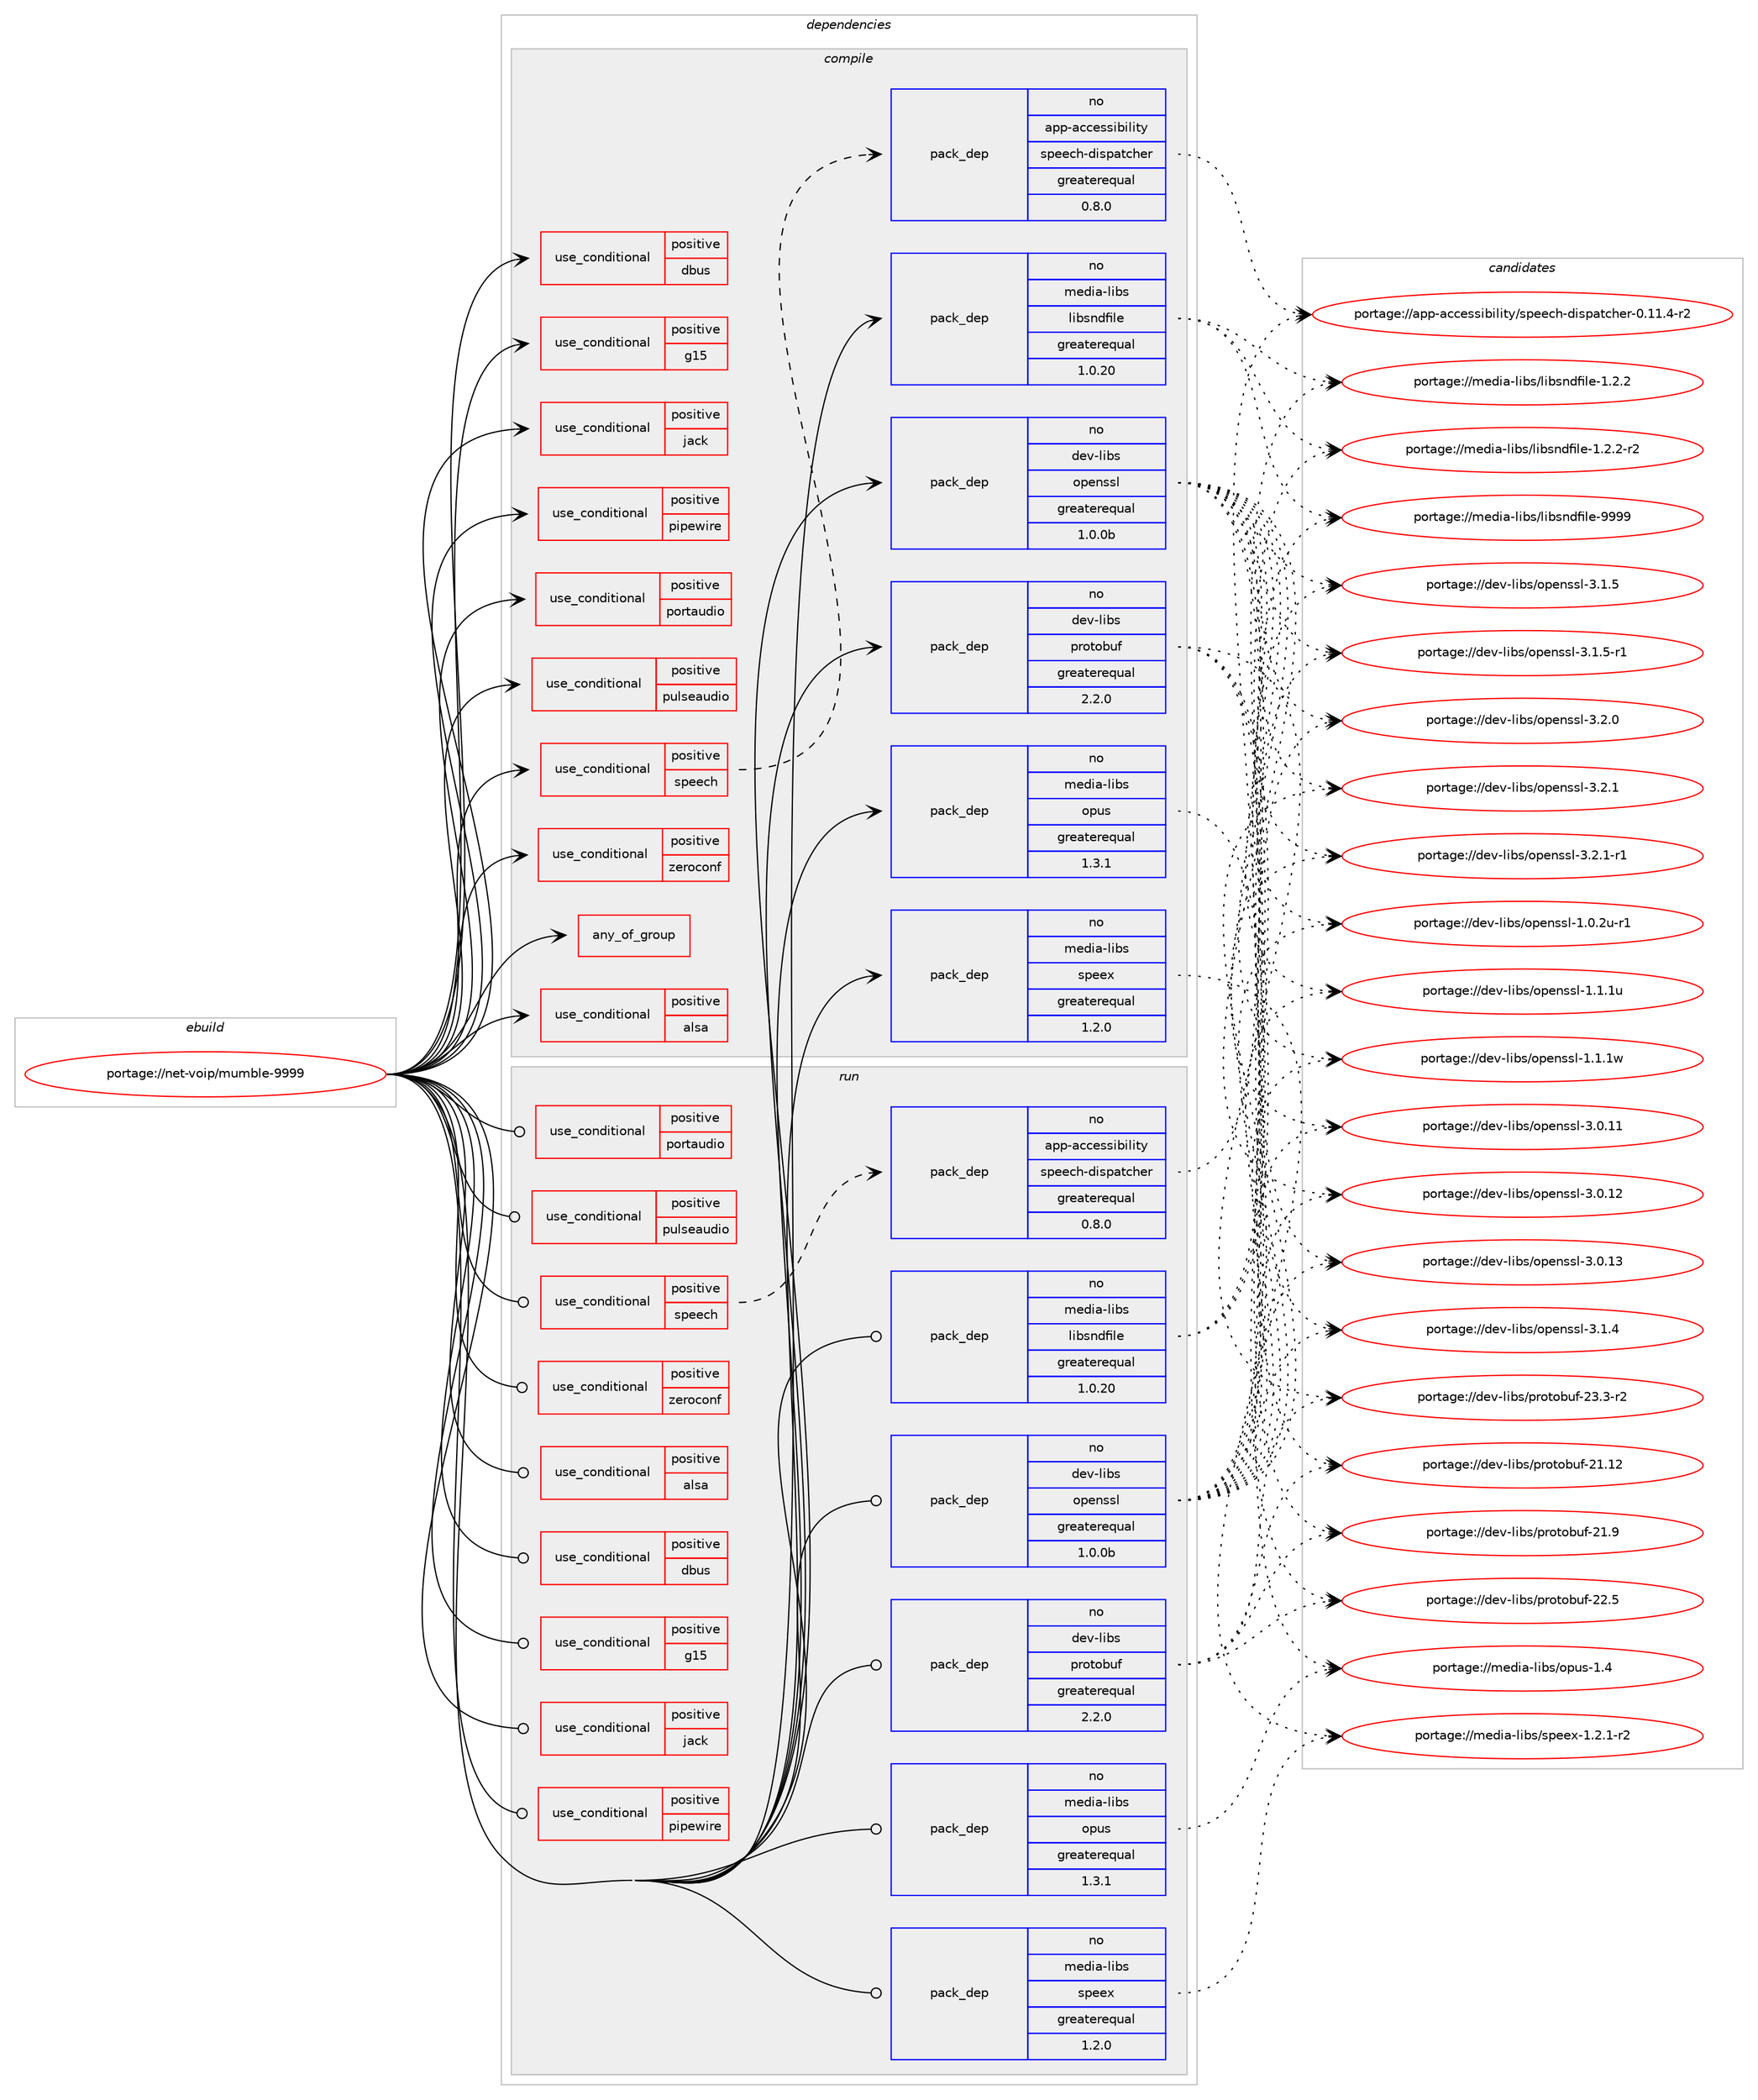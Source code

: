 digraph prolog {

# *************
# Graph options
# *************

newrank=true;
concentrate=true;
compound=true;
graph [rankdir=LR,fontname=Helvetica,fontsize=10,ranksep=1.5];#, ranksep=2.5, nodesep=0.2];
edge  [arrowhead=vee];
node  [fontname=Helvetica,fontsize=10];

# **********
# The ebuild
# **********

subgraph cluster_leftcol {
color=gray;
rank=same;
label=<<i>ebuild</i>>;
id [label="portage://net-voip/mumble-9999", color=red, width=4, href="../net-voip/mumble-9999.svg"];
}

# ****************
# The dependencies
# ****************

subgraph cluster_midcol {
color=gray;
label=<<i>dependencies</i>>;
subgraph cluster_compile {
fillcolor="#eeeeee";
style=filled;
label=<<i>compile</i>>;
subgraph any113 {
dependency11327 [label=<<TABLE BORDER="0" CELLBORDER="1" CELLSPACING="0" CELLPADDING="4"><TR><TD CELLPADDING="10">any_of_group</TD></TR></TABLE>>, shape=none, color=red];# *** BEGIN UNKNOWN DEPENDENCY TYPE (TODO) ***
# dependency11327 -> package_dependency(portage://net-voip/mumble-9999,install,no,dev-lang,python,none,[,,],[slot(3.11)],[])
# *** END UNKNOWN DEPENDENCY TYPE (TODO) ***

# *** BEGIN UNKNOWN DEPENDENCY TYPE (TODO) ***
# dependency11327 -> package_dependency(portage://net-voip/mumble-9999,install,no,dev-lang,python,none,[,,],[slot(3.10)],[])
# *** END UNKNOWN DEPENDENCY TYPE (TODO) ***

}
id:e -> dependency11327:w [weight=20,style="solid",arrowhead="vee"];
subgraph cond7668 {
dependency11328 [label=<<TABLE BORDER="0" CELLBORDER="1" CELLSPACING="0" CELLPADDING="4"><TR><TD ROWSPAN="3" CELLPADDING="10">use_conditional</TD></TR><TR><TD>positive</TD></TR><TR><TD>alsa</TD></TR></TABLE>>, shape=none, color=red];
# *** BEGIN UNKNOWN DEPENDENCY TYPE (TODO) ***
# dependency11328 -> package_dependency(portage://net-voip/mumble-9999,install,no,media-libs,alsa-lib,none,[,,],[],[])
# *** END UNKNOWN DEPENDENCY TYPE (TODO) ***

}
id:e -> dependency11328:w [weight=20,style="solid",arrowhead="vee"];
subgraph cond7669 {
dependency11329 [label=<<TABLE BORDER="0" CELLBORDER="1" CELLSPACING="0" CELLPADDING="4"><TR><TD ROWSPAN="3" CELLPADDING="10">use_conditional</TD></TR><TR><TD>positive</TD></TR><TR><TD>dbus</TD></TR></TABLE>>, shape=none, color=red];
# *** BEGIN UNKNOWN DEPENDENCY TYPE (TODO) ***
# dependency11329 -> package_dependency(portage://net-voip/mumble-9999,install,no,dev-qt,qtdbus,none,[,,],[slot(5)],[])
# *** END UNKNOWN DEPENDENCY TYPE (TODO) ***

}
id:e -> dependency11329:w [weight=20,style="solid",arrowhead="vee"];
subgraph cond7670 {
dependency11330 [label=<<TABLE BORDER="0" CELLBORDER="1" CELLSPACING="0" CELLPADDING="4"><TR><TD ROWSPAN="3" CELLPADDING="10">use_conditional</TD></TR><TR><TD>positive</TD></TR><TR><TD>g15</TD></TR></TABLE>>, shape=none, color=red];
# *** BEGIN UNKNOWN DEPENDENCY TYPE (TODO) ***
# dependency11330 -> package_dependency(portage://net-voip/mumble-9999,install,no,app-misc,g15daemon,none,[,,],any_same_slot,[])
# *** END UNKNOWN DEPENDENCY TYPE (TODO) ***

}
id:e -> dependency11330:w [weight=20,style="solid",arrowhead="vee"];
subgraph cond7671 {
dependency11331 [label=<<TABLE BORDER="0" CELLBORDER="1" CELLSPACING="0" CELLPADDING="4"><TR><TD ROWSPAN="3" CELLPADDING="10">use_conditional</TD></TR><TR><TD>positive</TD></TR><TR><TD>jack</TD></TR></TABLE>>, shape=none, color=red];
# *** BEGIN UNKNOWN DEPENDENCY TYPE (TODO) ***
# dependency11331 -> package_dependency(portage://net-voip/mumble-9999,install,no,virtual,jack,none,[,,],[],[])
# *** END UNKNOWN DEPENDENCY TYPE (TODO) ***

}
id:e -> dependency11331:w [weight=20,style="solid",arrowhead="vee"];
subgraph cond7672 {
dependency11332 [label=<<TABLE BORDER="0" CELLBORDER="1" CELLSPACING="0" CELLPADDING="4"><TR><TD ROWSPAN="3" CELLPADDING="10">use_conditional</TD></TR><TR><TD>positive</TD></TR><TR><TD>pipewire</TD></TR></TABLE>>, shape=none, color=red];
# *** BEGIN UNKNOWN DEPENDENCY TYPE (TODO) ***
# dependency11332 -> package_dependency(portage://net-voip/mumble-9999,install,no,media-video,pipewire,none,[,,],[],[])
# *** END UNKNOWN DEPENDENCY TYPE (TODO) ***

}
id:e -> dependency11332:w [weight=20,style="solid",arrowhead="vee"];
subgraph cond7673 {
dependency11333 [label=<<TABLE BORDER="0" CELLBORDER="1" CELLSPACING="0" CELLPADDING="4"><TR><TD ROWSPAN="3" CELLPADDING="10">use_conditional</TD></TR><TR><TD>positive</TD></TR><TR><TD>portaudio</TD></TR></TABLE>>, shape=none, color=red];
# *** BEGIN UNKNOWN DEPENDENCY TYPE (TODO) ***
# dependency11333 -> package_dependency(portage://net-voip/mumble-9999,install,no,media-libs,portaudio,none,[,,],[],[])
# *** END UNKNOWN DEPENDENCY TYPE (TODO) ***

}
id:e -> dependency11333:w [weight=20,style="solid",arrowhead="vee"];
subgraph cond7674 {
dependency11334 [label=<<TABLE BORDER="0" CELLBORDER="1" CELLSPACING="0" CELLPADDING="4"><TR><TD ROWSPAN="3" CELLPADDING="10">use_conditional</TD></TR><TR><TD>positive</TD></TR><TR><TD>pulseaudio</TD></TR></TABLE>>, shape=none, color=red];
# *** BEGIN UNKNOWN DEPENDENCY TYPE (TODO) ***
# dependency11334 -> package_dependency(portage://net-voip/mumble-9999,install,no,media-libs,libpulse,none,[,,],[],[])
# *** END UNKNOWN DEPENDENCY TYPE (TODO) ***

}
id:e -> dependency11334:w [weight=20,style="solid",arrowhead="vee"];
subgraph cond7675 {
dependency11335 [label=<<TABLE BORDER="0" CELLBORDER="1" CELLSPACING="0" CELLPADDING="4"><TR><TD ROWSPAN="3" CELLPADDING="10">use_conditional</TD></TR><TR><TD>positive</TD></TR><TR><TD>speech</TD></TR></TABLE>>, shape=none, color=red];
subgraph pack3547 {
dependency11336 [label=<<TABLE BORDER="0" CELLBORDER="1" CELLSPACING="0" CELLPADDING="4" WIDTH="220"><TR><TD ROWSPAN="6" CELLPADDING="30">pack_dep</TD></TR><TR><TD WIDTH="110">no</TD></TR><TR><TD>app-accessibility</TD></TR><TR><TD>speech-dispatcher</TD></TR><TR><TD>greaterequal</TD></TR><TR><TD>0.8.0</TD></TR></TABLE>>, shape=none, color=blue];
}
dependency11335:e -> dependency11336:w [weight=20,style="dashed",arrowhead="vee"];
}
id:e -> dependency11335:w [weight=20,style="solid",arrowhead="vee"];
subgraph cond7676 {
dependency11337 [label=<<TABLE BORDER="0" CELLBORDER="1" CELLSPACING="0" CELLPADDING="4"><TR><TD ROWSPAN="3" CELLPADDING="10">use_conditional</TD></TR><TR><TD>positive</TD></TR><TR><TD>zeroconf</TD></TR></TABLE>>, shape=none, color=red];
# *** BEGIN UNKNOWN DEPENDENCY TYPE (TODO) ***
# dependency11337 -> package_dependency(portage://net-voip/mumble-9999,install,no,net-dns,avahi,none,[,,],[],[use(enable(mdnsresponder-compat),none)])
# *** END UNKNOWN DEPENDENCY TYPE (TODO) ***

}
id:e -> dependency11337:w [weight=20,style="solid",arrowhead="vee"];
# *** BEGIN UNKNOWN DEPENDENCY TYPE (TODO) ***
# id -> package_dependency(portage://net-voip/mumble-9999,install,no,dev-cpp,nlohmann_json,none,[,,],[],[])
# *** END UNKNOWN DEPENDENCY TYPE (TODO) ***

# *** BEGIN UNKNOWN DEPENDENCY TYPE (TODO) ***
# id -> package_dependency(portage://net-voip/mumble-9999,install,no,dev-libs,boost,none,[,,],[],[])
# *** END UNKNOWN DEPENDENCY TYPE (TODO) ***

subgraph pack3548 {
dependency11338 [label=<<TABLE BORDER="0" CELLBORDER="1" CELLSPACING="0" CELLPADDING="4" WIDTH="220"><TR><TD ROWSPAN="6" CELLPADDING="30">pack_dep</TD></TR><TR><TD WIDTH="110">no</TD></TR><TR><TD>dev-libs</TD></TR><TR><TD>openssl</TD></TR><TR><TD>greaterequal</TD></TR><TR><TD>1.0.0b</TD></TR></TABLE>>, shape=none, color=blue];
}
id:e -> dependency11338:w [weight=20,style="solid",arrowhead="vee"];
# *** BEGIN UNKNOWN DEPENDENCY TYPE (TODO) ***
# id -> package_dependency(portage://net-voip/mumble-9999,install,no,dev-libs,poco,none,[,,],[],[use(enable(util),none),use(enable(xml),none),use(enable(zip),none)])
# *** END UNKNOWN DEPENDENCY TYPE (TODO) ***

subgraph pack3549 {
dependency11339 [label=<<TABLE BORDER="0" CELLBORDER="1" CELLSPACING="0" CELLPADDING="4" WIDTH="220"><TR><TD ROWSPAN="6" CELLPADDING="30">pack_dep</TD></TR><TR><TD WIDTH="110">no</TD></TR><TR><TD>dev-libs</TD></TR><TR><TD>protobuf</TD></TR><TR><TD>greaterequal</TD></TR><TR><TD>2.2.0</TD></TR></TABLE>>, shape=none, color=blue];
}
id:e -> dependency11339:w [weight=20,style="solid",arrowhead="vee"];
# *** BEGIN UNKNOWN DEPENDENCY TYPE (TODO) ***
# id -> package_dependency(portage://net-voip/mumble-9999,install,no,dev-qt,qtconcurrent,none,[,,],[slot(5)],[])
# *** END UNKNOWN DEPENDENCY TYPE (TODO) ***

# *** BEGIN UNKNOWN DEPENDENCY TYPE (TODO) ***
# id -> package_dependency(portage://net-voip/mumble-9999,install,no,dev-qt,qtcore,none,[,,],[slot(5)],[])
# *** END UNKNOWN DEPENDENCY TYPE (TODO) ***

# *** BEGIN UNKNOWN DEPENDENCY TYPE (TODO) ***
# id -> package_dependency(portage://net-voip/mumble-9999,install,no,dev-qt,qtgui,none,[,,],[slot(5)],[])
# *** END UNKNOWN DEPENDENCY TYPE (TODO) ***

# *** BEGIN UNKNOWN DEPENDENCY TYPE (TODO) ***
# id -> package_dependency(portage://net-voip/mumble-9999,install,no,dev-qt,qtnetwork,none,[,,],[slot(5)],[use(enable(ssl),none)])
# *** END UNKNOWN DEPENDENCY TYPE (TODO) ***

# *** BEGIN UNKNOWN DEPENDENCY TYPE (TODO) ***
# id -> package_dependency(portage://net-voip/mumble-9999,install,no,dev-qt,qtsql,none,[,,],[slot(5)],[use(enable(sqlite),none)])
# *** END UNKNOWN DEPENDENCY TYPE (TODO) ***

# *** BEGIN UNKNOWN DEPENDENCY TYPE (TODO) ***
# id -> package_dependency(portage://net-voip/mumble-9999,install,no,dev-qt,qtsvg,none,[,,],[slot(5)],[])
# *** END UNKNOWN DEPENDENCY TYPE (TODO) ***

# *** BEGIN UNKNOWN DEPENDENCY TYPE (TODO) ***
# id -> package_dependency(portage://net-voip/mumble-9999,install,no,dev-qt,qttest,none,[,,],[slot(5)],[])
# *** END UNKNOWN DEPENDENCY TYPE (TODO) ***

# *** BEGIN UNKNOWN DEPENDENCY TYPE (TODO) ***
# id -> package_dependency(portage://net-voip/mumble-9999,install,no,dev-qt,qtwidgets,none,[,,],[slot(5)],[])
# *** END UNKNOWN DEPENDENCY TYPE (TODO) ***

# *** BEGIN UNKNOWN DEPENDENCY TYPE (TODO) ***
# id -> package_dependency(portage://net-voip/mumble-9999,install,no,dev-qt,qtxml,none,[,,],[slot(5)],[])
# *** END UNKNOWN DEPENDENCY TYPE (TODO) ***

# *** BEGIN UNKNOWN DEPENDENCY TYPE (TODO) ***
# id -> package_dependency(portage://net-voip/mumble-9999,install,no,dev-util,desktop-file-utils,none,[,,],[],[])
# *** END UNKNOWN DEPENDENCY TYPE (TODO) ***

subgraph pack3550 {
dependency11340 [label=<<TABLE BORDER="0" CELLBORDER="1" CELLSPACING="0" CELLPADDING="4" WIDTH="220"><TR><TD ROWSPAN="6" CELLPADDING="30">pack_dep</TD></TR><TR><TD WIDTH="110">no</TD></TR><TR><TD>media-libs</TD></TR><TR><TD>libsndfile</TD></TR><TR><TD>greaterequal</TD></TR><TR><TD>1.0.20</TD></TR></TABLE>>, shape=none, color=blue];
}
id:e -> dependency11340:w [weight=20,style="solid",arrowhead="vee"];
subgraph pack3551 {
dependency11341 [label=<<TABLE BORDER="0" CELLBORDER="1" CELLSPACING="0" CELLPADDING="4" WIDTH="220"><TR><TD ROWSPAN="6" CELLPADDING="30">pack_dep</TD></TR><TR><TD WIDTH="110">no</TD></TR><TR><TD>media-libs</TD></TR><TR><TD>opus</TD></TR><TR><TD>greaterequal</TD></TR><TR><TD>1.3.1</TD></TR></TABLE>>, shape=none, color=blue];
}
id:e -> dependency11341:w [weight=20,style="solid",arrowhead="vee"];
subgraph pack3552 {
dependency11342 [label=<<TABLE BORDER="0" CELLBORDER="1" CELLSPACING="0" CELLPADDING="4" WIDTH="220"><TR><TD ROWSPAN="6" CELLPADDING="30">pack_dep</TD></TR><TR><TD WIDTH="110">no</TD></TR><TR><TD>media-libs</TD></TR><TR><TD>speex</TD></TR><TR><TD>greaterequal</TD></TR><TR><TD>1.2.0</TD></TR></TABLE>>, shape=none, color=blue];
}
id:e -> dependency11342:w [weight=20,style="solid",arrowhead="vee"];
# *** BEGIN UNKNOWN DEPENDENCY TYPE (TODO) ***
# id -> package_dependency(portage://net-voip/mumble-9999,install,no,media-libs,speexdsp,none,[,,],[],[])
# *** END UNKNOWN DEPENDENCY TYPE (TODO) ***

# *** BEGIN UNKNOWN DEPENDENCY TYPE (TODO) ***
# id -> package_dependency(portage://net-voip/mumble-9999,install,no,sys-apps,lsb-release,none,[,,],[],[])
# *** END UNKNOWN DEPENDENCY TYPE (TODO) ***

# *** BEGIN UNKNOWN DEPENDENCY TYPE (TODO) ***
# id -> package_dependency(portage://net-voip/mumble-9999,install,no,x11-base,xorg-proto,none,[,,],[],[])
# *** END UNKNOWN DEPENDENCY TYPE (TODO) ***

# *** BEGIN UNKNOWN DEPENDENCY TYPE (TODO) ***
# id -> package_dependency(portage://net-voip/mumble-9999,install,no,x11-libs,libX11,none,[,,],[],[])
# *** END UNKNOWN DEPENDENCY TYPE (TODO) ***

# *** BEGIN UNKNOWN DEPENDENCY TYPE (TODO) ***
# id -> package_dependency(portage://net-voip/mumble-9999,install,no,x11-libs,libXi,none,[,,],[],[])
# *** END UNKNOWN DEPENDENCY TYPE (TODO) ***

# *** BEGIN UNKNOWN DEPENDENCY TYPE (TODO) ***
# id -> package_dependency(portage://net-voip/mumble-9999,install,no,x11-misc,shared-mime-info,none,[,,],[],[])
# *** END UNKNOWN DEPENDENCY TYPE (TODO) ***

}
subgraph cluster_compileandrun {
fillcolor="#eeeeee";
style=filled;
label=<<i>compile and run</i>>;
}
subgraph cluster_run {
fillcolor="#eeeeee";
style=filled;
label=<<i>run</i>>;
subgraph cond7677 {
dependency11343 [label=<<TABLE BORDER="0" CELLBORDER="1" CELLSPACING="0" CELLPADDING="4"><TR><TD ROWSPAN="3" CELLPADDING="10">use_conditional</TD></TR><TR><TD>positive</TD></TR><TR><TD>alsa</TD></TR></TABLE>>, shape=none, color=red];
# *** BEGIN UNKNOWN DEPENDENCY TYPE (TODO) ***
# dependency11343 -> package_dependency(portage://net-voip/mumble-9999,run,no,media-libs,alsa-lib,none,[,,],[],[])
# *** END UNKNOWN DEPENDENCY TYPE (TODO) ***

}
id:e -> dependency11343:w [weight=20,style="solid",arrowhead="odot"];
subgraph cond7678 {
dependency11344 [label=<<TABLE BORDER="0" CELLBORDER="1" CELLSPACING="0" CELLPADDING="4"><TR><TD ROWSPAN="3" CELLPADDING="10">use_conditional</TD></TR><TR><TD>positive</TD></TR><TR><TD>dbus</TD></TR></TABLE>>, shape=none, color=red];
# *** BEGIN UNKNOWN DEPENDENCY TYPE (TODO) ***
# dependency11344 -> package_dependency(portage://net-voip/mumble-9999,run,no,dev-qt,qtdbus,none,[,,],[slot(5)],[])
# *** END UNKNOWN DEPENDENCY TYPE (TODO) ***

}
id:e -> dependency11344:w [weight=20,style="solid",arrowhead="odot"];
subgraph cond7679 {
dependency11345 [label=<<TABLE BORDER="0" CELLBORDER="1" CELLSPACING="0" CELLPADDING="4"><TR><TD ROWSPAN="3" CELLPADDING="10">use_conditional</TD></TR><TR><TD>positive</TD></TR><TR><TD>g15</TD></TR></TABLE>>, shape=none, color=red];
# *** BEGIN UNKNOWN DEPENDENCY TYPE (TODO) ***
# dependency11345 -> package_dependency(portage://net-voip/mumble-9999,run,no,app-misc,g15daemon,none,[,,],any_same_slot,[])
# *** END UNKNOWN DEPENDENCY TYPE (TODO) ***

}
id:e -> dependency11345:w [weight=20,style="solid",arrowhead="odot"];
subgraph cond7680 {
dependency11346 [label=<<TABLE BORDER="0" CELLBORDER="1" CELLSPACING="0" CELLPADDING="4"><TR><TD ROWSPAN="3" CELLPADDING="10">use_conditional</TD></TR><TR><TD>positive</TD></TR><TR><TD>jack</TD></TR></TABLE>>, shape=none, color=red];
# *** BEGIN UNKNOWN DEPENDENCY TYPE (TODO) ***
# dependency11346 -> package_dependency(portage://net-voip/mumble-9999,run,no,virtual,jack,none,[,,],[],[])
# *** END UNKNOWN DEPENDENCY TYPE (TODO) ***

}
id:e -> dependency11346:w [weight=20,style="solid",arrowhead="odot"];
subgraph cond7681 {
dependency11347 [label=<<TABLE BORDER="0" CELLBORDER="1" CELLSPACING="0" CELLPADDING="4"><TR><TD ROWSPAN="3" CELLPADDING="10">use_conditional</TD></TR><TR><TD>positive</TD></TR><TR><TD>pipewire</TD></TR></TABLE>>, shape=none, color=red];
# *** BEGIN UNKNOWN DEPENDENCY TYPE (TODO) ***
# dependency11347 -> package_dependency(portage://net-voip/mumble-9999,run,no,media-video,pipewire,none,[,,],[],[])
# *** END UNKNOWN DEPENDENCY TYPE (TODO) ***

}
id:e -> dependency11347:w [weight=20,style="solid",arrowhead="odot"];
subgraph cond7682 {
dependency11348 [label=<<TABLE BORDER="0" CELLBORDER="1" CELLSPACING="0" CELLPADDING="4"><TR><TD ROWSPAN="3" CELLPADDING="10">use_conditional</TD></TR><TR><TD>positive</TD></TR><TR><TD>portaudio</TD></TR></TABLE>>, shape=none, color=red];
# *** BEGIN UNKNOWN DEPENDENCY TYPE (TODO) ***
# dependency11348 -> package_dependency(portage://net-voip/mumble-9999,run,no,media-libs,portaudio,none,[,,],[],[])
# *** END UNKNOWN DEPENDENCY TYPE (TODO) ***

}
id:e -> dependency11348:w [weight=20,style="solid",arrowhead="odot"];
subgraph cond7683 {
dependency11349 [label=<<TABLE BORDER="0" CELLBORDER="1" CELLSPACING="0" CELLPADDING="4"><TR><TD ROWSPAN="3" CELLPADDING="10">use_conditional</TD></TR><TR><TD>positive</TD></TR><TR><TD>pulseaudio</TD></TR></TABLE>>, shape=none, color=red];
# *** BEGIN UNKNOWN DEPENDENCY TYPE (TODO) ***
# dependency11349 -> package_dependency(portage://net-voip/mumble-9999,run,no,media-libs,libpulse,none,[,,],[],[])
# *** END UNKNOWN DEPENDENCY TYPE (TODO) ***

}
id:e -> dependency11349:w [weight=20,style="solid",arrowhead="odot"];
subgraph cond7684 {
dependency11350 [label=<<TABLE BORDER="0" CELLBORDER="1" CELLSPACING="0" CELLPADDING="4"><TR><TD ROWSPAN="3" CELLPADDING="10">use_conditional</TD></TR><TR><TD>positive</TD></TR><TR><TD>speech</TD></TR></TABLE>>, shape=none, color=red];
subgraph pack3553 {
dependency11351 [label=<<TABLE BORDER="0" CELLBORDER="1" CELLSPACING="0" CELLPADDING="4" WIDTH="220"><TR><TD ROWSPAN="6" CELLPADDING="30">pack_dep</TD></TR><TR><TD WIDTH="110">no</TD></TR><TR><TD>app-accessibility</TD></TR><TR><TD>speech-dispatcher</TD></TR><TR><TD>greaterequal</TD></TR><TR><TD>0.8.0</TD></TR></TABLE>>, shape=none, color=blue];
}
dependency11350:e -> dependency11351:w [weight=20,style="dashed",arrowhead="vee"];
}
id:e -> dependency11350:w [weight=20,style="solid",arrowhead="odot"];
subgraph cond7685 {
dependency11352 [label=<<TABLE BORDER="0" CELLBORDER="1" CELLSPACING="0" CELLPADDING="4"><TR><TD ROWSPAN="3" CELLPADDING="10">use_conditional</TD></TR><TR><TD>positive</TD></TR><TR><TD>zeroconf</TD></TR></TABLE>>, shape=none, color=red];
# *** BEGIN UNKNOWN DEPENDENCY TYPE (TODO) ***
# dependency11352 -> package_dependency(portage://net-voip/mumble-9999,run,no,net-dns,avahi,none,[,,],[],[use(enable(mdnsresponder-compat),none)])
# *** END UNKNOWN DEPENDENCY TYPE (TODO) ***

}
id:e -> dependency11352:w [weight=20,style="solid",arrowhead="odot"];
subgraph pack3554 {
dependency11353 [label=<<TABLE BORDER="0" CELLBORDER="1" CELLSPACING="0" CELLPADDING="4" WIDTH="220"><TR><TD ROWSPAN="6" CELLPADDING="30">pack_dep</TD></TR><TR><TD WIDTH="110">no</TD></TR><TR><TD>dev-libs</TD></TR><TR><TD>openssl</TD></TR><TR><TD>greaterequal</TD></TR><TR><TD>1.0.0b</TD></TR></TABLE>>, shape=none, color=blue];
}
id:e -> dependency11353:w [weight=20,style="solid",arrowhead="odot"];
# *** BEGIN UNKNOWN DEPENDENCY TYPE (TODO) ***
# id -> package_dependency(portage://net-voip/mumble-9999,run,no,dev-libs,poco,none,[,,],[],[use(enable(util),none),use(enable(xml),none),use(enable(zip),none)])
# *** END UNKNOWN DEPENDENCY TYPE (TODO) ***

subgraph pack3555 {
dependency11354 [label=<<TABLE BORDER="0" CELLBORDER="1" CELLSPACING="0" CELLPADDING="4" WIDTH="220"><TR><TD ROWSPAN="6" CELLPADDING="30">pack_dep</TD></TR><TR><TD WIDTH="110">no</TD></TR><TR><TD>dev-libs</TD></TR><TR><TD>protobuf</TD></TR><TR><TD>greaterequal</TD></TR><TR><TD>2.2.0</TD></TR></TABLE>>, shape=none, color=blue];
}
id:e -> dependency11354:w [weight=20,style="solid",arrowhead="odot"];
# *** BEGIN UNKNOWN DEPENDENCY TYPE (TODO) ***
# id -> package_dependency(portage://net-voip/mumble-9999,run,no,dev-qt,qtcore,none,[,,],[slot(5)],[])
# *** END UNKNOWN DEPENDENCY TYPE (TODO) ***

# *** BEGIN UNKNOWN DEPENDENCY TYPE (TODO) ***
# id -> package_dependency(portage://net-voip/mumble-9999,run,no,dev-qt,qtgui,none,[,,],[slot(5)],[])
# *** END UNKNOWN DEPENDENCY TYPE (TODO) ***

# *** BEGIN UNKNOWN DEPENDENCY TYPE (TODO) ***
# id -> package_dependency(portage://net-voip/mumble-9999,run,no,dev-qt,qtnetwork,none,[,,],[slot(5)],[use(enable(ssl),none)])
# *** END UNKNOWN DEPENDENCY TYPE (TODO) ***

# *** BEGIN UNKNOWN DEPENDENCY TYPE (TODO) ***
# id -> package_dependency(portage://net-voip/mumble-9999,run,no,dev-qt,qtsql,none,[,,],[slot(5)],[use(enable(sqlite),none)])
# *** END UNKNOWN DEPENDENCY TYPE (TODO) ***

# *** BEGIN UNKNOWN DEPENDENCY TYPE (TODO) ***
# id -> package_dependency(portage://net-voip/mumble-9999,run,no,dev-qt,qtsvg,none,[,,],[slot(5)],[])
# *** END UNKNOWN DEPENDENCY TYPE (TODO) ***

# *** BEGIN UNKNOWN DEPENDENCY TYPE (TODO) ***
# id -> package_dependency(portage://net-voip/mumble-9999,run,no,dev-qt,qtwidgets,none,[,,],[slot(5)],[])
# *** END UNKNOWN DEPENDENCY TYPE (TODO) ***

# *** BEGIN UNKNOWN DEPENDENCY TYPE (TODO) ***
# id -> package_dependency(portage://net-voip/mumble-9999,run,no,dev-qt,qtxml,none,[,,],[slot(5)],[])
# *** END UNKNOWN DEPENDENCY TYPE (TODO) ***

subgraph pack3556 {
dependency11355 [label=<<TABLE BORDER="0" CELLBORDER="1" CELLSPACING="0" CELLPADDING="4" WIDTH="220"><TR><TD ROWSPAN="6" CELLPADDING="30">pack_dep</TD></TR><TR><TD WIDTH="110">no</TD></TR><TR><TD>media-libs</TD></TR><TR><TD>libsndfile</TD></TR><TR><TD>greaterequal</TD></TR><TR><TD>1.0.20</TD></TR></TABLE>>, shape=none, color=blue];
}
id:e -> dependency11355:w [weight=20,style="solid",arrowhead="odot"];
subgraph pack3557 {
dependency11356 [label=<<TABLE BORDER="0" CELLBORDER="1" CELLSPACING="0" CELLPADDING="4" WIDTH="220"><TR><TD ROWSPAN="6" CELLPADDING="30">pack_dep</TD></TR><TR><TD WIDTH="110">no</TD></TR><TR><TD>media-libs</TD></TR><TR><TD>opus</TD></TR><TR><TD>greaterequal</TD></TR><TR><TD>1.3.1</TD></TR></TABLE>>, shape=none, color=blue];
}
id:e -> dependency11356:w [weight=20,style="solid",arrowhead="odot"];
subgraph pack3558 {
dependency11357 [label=<<TABLE BORDER="0" CELLBORDER="1" CELLSPACING="0" CELLPADDING="4" WIDTH="220"><TR><TD ROWSPAN="6" CELLPADDING="30">pack_dep</TD></TR><TR><TD WIDTH="110">no</TD></TR><TR><TD>media-libs</TD></TR><TR><TD>speex</TD></TR><TR><TD>greaterequal</TD></TR><TR><TD>1.2.0</TD></TR></TABLE>>, shape=none, color=blue];
}
id:e -> dependency11357:w [weight=20,style="solid",arrowhead="odot"];
# *** BEGIN UNKNOWN DEPENDENCY TYPE (TODO) ***
# id -> package_dependency(portage://net-voip/mumble-9999,run,no,media-libs,speexdsp,none,[,,],[],[])
# *** END UNKNOWN DEPENDENCY TYPE (TODO) ***

# *** BEGIN UNKNOWN DEPENDENCY TYPE (TODO) ***
# id -> package_dependency(portage://net-voip/mumble-9999,run,no,sys-apps,lsb-release,none,[,,],[],[])
# *** END UNKNOWN DEPENDENCY TYPE (TODO) ***

# *** BEGIN UNKNOWN DEPENDENCY TYPE (TODO) ***
# id -> package_dependency(portage://net-voip/mumble-9999,run,no,x11-libs,libX11,none,[,,],[],[])
# *** END UNKNOWN DEPENDENCY TYPE (TODO) ***

# *** BEGIN UNKNOWN DEPENDENCY TYPE (TODO) ***
# id -> package_dependency(portage://net-voip/mumble-9999,run,no,x11-libs,libXi,none,[,,],[],[])
# *** END UNKNOWN DEPENDENCY TYPE (TODO) ***

}
}

# **************
# The candidates
# **************

subgraph cluster_choices {
rank=same;
color=gray;
label=<<i>candidates</i>>;

subgraph choice3547 {
color=black;
nodesep=1;
choice9711211245979999101115115105981051081051161214711511210110199104451001051151129711699104101114454846494946524511450 [label="portage://app-accessibility/speech-dispatcher-0.11.4-r2", color=red, width=4,href="../app-accessibility/speech-dispatcher-0.11.4-r2.svg"];
dependency11336:e -> choice9711211245979999101115115105981051081051161214711511210110199104451001051151129711699104101114454846494946524511450:w [style=dotted,weight="100"];
}
subgraph choice3548 {
color=black;
nodesep=1;
choice1001011184510810598115471111121011101151151084549464846501174511449 [label="portage://dev-libs/openssl-1.0.2u-r1", color=red, width=4,href="../dev-libs/openssl-1.0.2u-r1.svg"];
choice100101118451081059811547111112101110115115108454946494649117 [label="portage://dev-libs/openssl-1.1.1u", color=red, width=4,href="../dev-libs/openssl-1.1.1u.svg"];
choice100101118451081059811547111112101110115115108454946494649119 [label="portage://dev-libs/openssl-1.1.1w", color=red, width=4,href="../dev-libs/openssl-1.1.1w.svg"];
choice10010111845108105981154711111210111011511510845514648464949 [label="portage://dev-libs/openssl-3.0.11", color=red, width=4,href="../dev-libs/openssl-3.0.11.svg"];
choice10010111845108105981154711111210111011511510845514648464950 [label="portage://dev-libs/openssl-3.0.12", color=red, width=4,href="../dev-libs/openssl-3.0.12.svg"];
choice10010111845108105981154711111210111011511510845514648464951 [label="portage://dev-libs/openssl-3.0.13", color=red, width=4,href="../dev-libs/openssl-3.0.13.svg"];
choice100101118451081059811547111112101110115115108455146494652 [label="portage://dev-libs/openssl-3.1.4", color=red, width=4,href="../dev-libs/openssl-3.1.4.svg"];
choice100101118451081059811547111112101110115115108455146494653 [label="portage://dev-libs/openssl-3.1.5", color=red, width=4,href="../dev-libs/openssl-3.1.5.svg"];
choice1001011184510810598115471111121011101151151084551464946534511449 [label="portage://dev-libs/openssl-3.1.5-r1", color=red, width=4,href="../dev-libs/openssl-3.1.5-r1.svg"];
choice100101118451081059811547111112101110115115108455146504648 [label="portage://dev-libs/openssl-3.2.0", color=red, width=4,href="../dev-libs/openssl-3.2.0.svg"];
choice100101118451081059811547111112101110115115108455146504649 [label="portage://dev-libs/openssl-3.2.1", color=red, width=4,href="../dev-libs/openssl-3.2.1.svg"];
choice1001011184510810598115471111121011101151151084551465046494511449 [label="portage://dev-libs/openssl-3.2.1-r1", color=red, width=4,href="../dev-libs/openssl-3.2.1-r1.svg"];
dependency11338:e -> choice1001011184510810598115471111121011101151151084549464846501174511449:w [style=dotted,weight="100"];
dependency11338:e -> choice100101118451081059811547111112101110115115108454946494649117:w [style=dotted,weight="100"];
dependency11338:e -> choice100101118451081059811547111112101110115115108454946494649119:w [style=dotted,weight="100"];
dependency11338:e -> choice10010111845108105981154711111210111011511510845514648464949:w [style=dotted,weight="100"];
dependency11338:e -> choice10010111845108105981154711111210111011511510845514648464950:w [style=dotted,weight="100"];
dependency11338:e -> choice10010111845108105981154711111210111011511510845514648464951:w [style=dotted,weight="100"];
dependency11338:e -> choice100101118451081059811547111112101110115115108455146494652:w [style=dotted,weight="100"];
dependency11338:e -> choice100101118451081059811547111112101110115115108455146494653:w [style=dotted,weight="100"];
dependency11338:e -> choice1001011184510810598115471111121011101151151084551464946534511449:w [style=dotted,weight="100"];
dependency11338:e -> choice100101118451081059811547111112101110115115108455146504648:w [style=dotted,weight="100"];
dependency11338:e -> choice100101118451081059811547111112101110115115108455146504649:w [style=dotted,weight="100"];
dependency11338:e -> choice1001011184510810598115471111121011101151151084551465046494511449:w [style=dotted,weight="100"];
}
subgraph choice3549 {
color=black;
nodesep=1;
choice10010111845108105981154711211411111611198117102455049464950 [label="portage://dev-libs/protobuf-21.12", color=red, width=4,href="../dev-libs/protobuf-21.12.svg"];
choice100101118451081059811547112114111116111981171024550494657 [label="portage://dev-libs/protobuf-21.9", color=red, width=4,href="../dev-libs/protobuf-21.9.svg"];
choice100101118451081059811547112114111116111981171024550504653 [label="portage://dev-libs/protobuf-22.5", color=red, width=4,href="../dev-libs/protobuf-22.5.svg"];
choice1001011184510810598115471121141111161119811710245505146514511450 [label="portage://dev-libs/protobuf-23.3-r2", color=red, width=4,href="../dev-libs/protobuf-23.3-r2.svg"];
dependency11339:e -> choice10010111845108105981154711211411111611198117102455049464950:w [style=dotted,weight="100"];
dependency11339:e -> choice100101118451081059811547112114111116111981171024550494657:w [style=dotted,weight="100"];
dependency11339:e -> choice100101118451081059811547112114111116111981171024550504653:w [style=dotted,weight="100"];
dependency11339:e -> choice1001011184510810598115471121141111161119811710245505146514511450:w [style=dotted,weight="100"];
}
subgraph choice3550 {
color=black;
nodesep=1;
choice1091011001059745108105981154710810598115110100102105108101454946504650 [label="portage://media-libs/libsndfile-1.2.2", color=red, width=4,href="../media-libs/libsndfile-1.2.2.svg"];
choice10910110010597451081059811547108105981151101001021051081014549465046504511450 [label="portage://media-libs/libsndfile-1.2.2-r2", color=red, width=4,href="../media-libs/libsndfile-1.2.2-r2.svg"];
choice10910110010597451081059811547108105981151101001021051081014557575757 [label="portage://media-libs/libsndfile-9999", color=red, width=4,href="../media-libs/libsndfile-9999.svg"];
dependency11340:e -> choice1091011001059745108105981154710810598115110100102105108101454946504650:w [style=dotted,weight="100"];
dependency11340:e -> choice10910110010597451081059811547108105981151101001021051081014549465046504511450:w [style=dotted,weight="100"];
dependency11340:e -> choice10910110010597451081059811547108105981151101001021051081014557575757:w [style=dotted,weight="100"];
}
subgraph choice3551 {
color=black;
nodesep=1;
choice1091011001059745108105981154711111211711545494652 [label="portage://media-libs/opus-1.4", color=red, width=4,href="../media-libs/opus-1.4.svg"];
dependency11341:e -> choice1091011001059745108105981154711111211711545494652:w [style=dotted,weight="100"];
}
subgraph choice3552 {
color=black;
nodesep=1;
choice109101100105974510810598115471151121011011204549465046494511450 [label="portage://media-libs/speex-1.2.1-r2", color=red, width=4,href="../media-libs/speex-1.2.1-r2.svg"];
dependency11342:e -> choice109101100105974510810598115471151121011011204549465046494511450:w [style=dotted,weight="100"];
}
subgraph choice3553 {
color=black;
nodesep=1;
choice9711211245979999101115115105981051081051161214711511210110199104451001051151129711699104101114454846494946524511450 [label="portage://app-accessibility/speech-dispatcher-0.11.4-r2", color=red, width=4,href="../app-accessibility/speech-dispatcher-0.11.4-r2.svg"];
dependency11351:e -> choice9711211245979999101115115105981051081051161214711511210110199104451001051151129711699104101114454846494946524511450:w [style=dotted,weight="100"];
}
subgraph choice3554 {
color=black;
nodesep=1;
choice1001011184510810598115471111121011101151151084549464846501174511449 [label="portage://dev-libs/openssl-1.0.2u-r1", color=red, width=4,href="../dev-libs/openssl-1.0.2u-r1.svg"];
choice100101118451081059811547111112101110115115108454946494649117 [label="portage://dev-libs/openssl-1.1.1u", color=red, width=4,href="../dev-libs/openssl-1.1.1u.svg"];
choice100101118451081059811547111112101110115115108454946494649119 [label="portage://dev-libs/openssl-1.1.1w", color=red, width=4,href="../dev-libs/openssl-1.1.1w.svg"];
choice10010111845108105981154711111210111011511510845514648464949 [label="portage://dev-libs/openssl-3.0.11", color=red, width=4,href="../dev-libs/openssl-3.0.11.svg"];
choice10010111845108105981154711111210111011511510845514648464950 [label="portage://dev-libs/openssl-3.0.12", color=red, width=4,href="../dev-libs/openssl-3.0.12.svg"];
choice10010111845108105981154711111210111011511510845514648464951 [label="portage://dev-libs/openssl-3.0.13", color=red, width=4,href="../dev-libs/openssl-3.0.13.svg"];
choice100101118451081059811547111112101110115115108455146494652 [label="portage://dev-libs/openssl-3.1.4", color=red, width=4,href="../dev-libs/openssl-3.1.4.svg"];
choice100101118451081059811547111112101110115115108455146494653 [label="portage://dev-libs/openssl-3.1.5", color=red, width=4,href="../dev-libs/openssl-3.1.5.svg"];
choice1001011184510810598115471111121011101151151084551464946534511449 [label="portage://dev-libs/openssl-3.1.5-r1", color=red, width=4,href="../dev-libs/openssl-3.1.5-r1.svg"];
choice100101118451081059811547111112101110115115108455146504648 [label="portage://dev-libs/openssl-3.2.0", color=red, width=4,href="../dev-libs/openssl-3.2.0.svg"];
choice100101118451081059811547111112101110115115108455146504649 [label="portage://dev-libs/openssl-3.2.1", color=red, width=4,href="../dev-libs/openssl-3.2.1.svg"];
choice1001011184510810598115471111121011101151151084551465046494511449 [label="portage://dev-libs/openssl-3.2.1-r1", color=red, width=4,href="../dev-libs/openssl-3.2.1-r1.svg"];
dependency11353:e -> choice1001011184510810598115471111121011101151151084549464846501174511449:w [style=dotted,weight="100"];
dependency11353:e -> choice100101118451081059811547111112101110115115108454946494649117:w [style=dotted,weight="100"];
dependency11353:e -> choice100101118451081059811547111112101110115115108454946494649119:w [style=dotted,weight="100"];
dependency11353:e -> choice10010111845108105981154711111210111011511510845514648464949:w [style=dotted,weight="100"];
dependency11353:e -> choice10010111845108105981154711111210111011511510845514648464950:w [style=dotted,weight="100"];
dependency11353:e -> choice10010111845108105981154711111210111011511510845514648464951:w [style=dotted,weight="100"];
dependency11353:e -> choice100101118451081059811547111112101110115115108455146494652:w [style=dotted,weight="100"];
dependency11353:e -> choice100101118451081059811547111112101110115115108455146494653:w [style=dotted,weight="100"];
dependency11353:e -> choice1001011184510810598115471111121011101151151084551464946534511449:w [style=dotted,weight="100"];
dependency11353:e -> choice100101118451081059811547111112101110115115108455146504648:w [style=dotted,weight="100"];
dependency11353:e -> choice100101118451081059811547111112101110115115108455146504649:w [style=dotted,weight="100"];
dependency11353:e -> choice1001011184510810598115471111121011101151151084551465046494511449:w [style=dotted,weight="100"];
}
subgraph choice3555 {
color=black;
nodesep=1;
choice10010111845108105981154711211411111611198117102455049464950 [label="portage://dev-libs/protobuf-21.12", color=red, width=4,href="../dev-libs/protobuf-21.12.svg"];
choice100101118451081059811547112114111116111981171024550494657 [label="portage://dev-libs/protobuf-21.9", color=red, width=4,href="../dev-libs/protobuf-21.9.svg"];
choice100101118451081059811547112114111116111981171024550504653 [label="portage://dev-libs/protobuf-22.5", color=red, width=4,href="../dev-libs/protobuf-22.5.svg"];
choice1001011184510810598115471121141111161119811710245505146514511450 [label="portage://dev-libs/protobuf-23.3-r2", color=red, width=4,href="../dev-libs/protobuf-23.3-r2.svg"];
dependency11354:e -> choice10010111845108105981154711211411111611198117102455049464950:w [style=dotted,weight="100"];
dependency11354:e -> choice100101118451081059811547112114111116111981171024550494657:w [style=dotted,weight="100"];
dependency11354:e -> choice100101118451081059811547112114111116111981171024550504653:w [style=dotted,weight="100"];
dependency11354:e -> choice1001011184510810598115471121141111161119811710245505146514511450:w [style=dotted,weight="100"];
}
subgraph choice3556 {
color=black;
nodesep=1;
choice1091011001059745108105981154710810598115110100102105108101454946504650 [label="portage://media-libs/libsndfile-1.2.2", color=red, width=4,href="../media-libs/libsndfile-1.2.2.svg"];
choice10910110010597451081059811547108105981151101001021051081014549465046504511450 [label="portage://media-libs/libsndfile-1.2.2-r2", color=red, width=4,href="../media-libs/libsndfile-1.2.2-r2.svg"];
choice10910110010597451081059811547108105981151101001021051081014557575757 [label="portage://media-libs/libsndfile-9999", color=red, width=4,href="../media-libs/libsndfile-9999.svg"];
dependency11355:e -> choice1091011001059745108105981154710810598115110100102105108101454946504650:w [style=dotted,weight="100"];
dependency11355:e -> choice10910110010597451081059811547108105981151101001021051081014549465046504511450:w [style=dotted,weight="100"];
dependency11355:e -> choice10910110010597451081059811547108105981151101001021051081014557575757:w [style=dotted,weight="100"];
}
subgraph choice3557 {
color=black;
nodesep=1;
choice1091011001059745108105981154711111211711545494652 [label="portage://media-libs/opus-1.4", color=red, width=4,href="../media-libs/opus-1.4.svg"];
dependency11356:e -> choice1091011001059745108105981154711111211711545494652:w [style=dotted,weight="100"];
}
subgraph choice3558 {
color=black;
nodesep=1;
choice109101100105974510810598115471151121011011204549465046494511450 [label="portage://media-libs/speex-1.2.1-r2", color=red, width=4,href="../media-libs/speex-1.2.1-r2.svg"];
dependency11357:e -> choice109101100105974510810598115471151121011011204549465046494511450:w [style=dotted,weight="100"];
}
}

}
